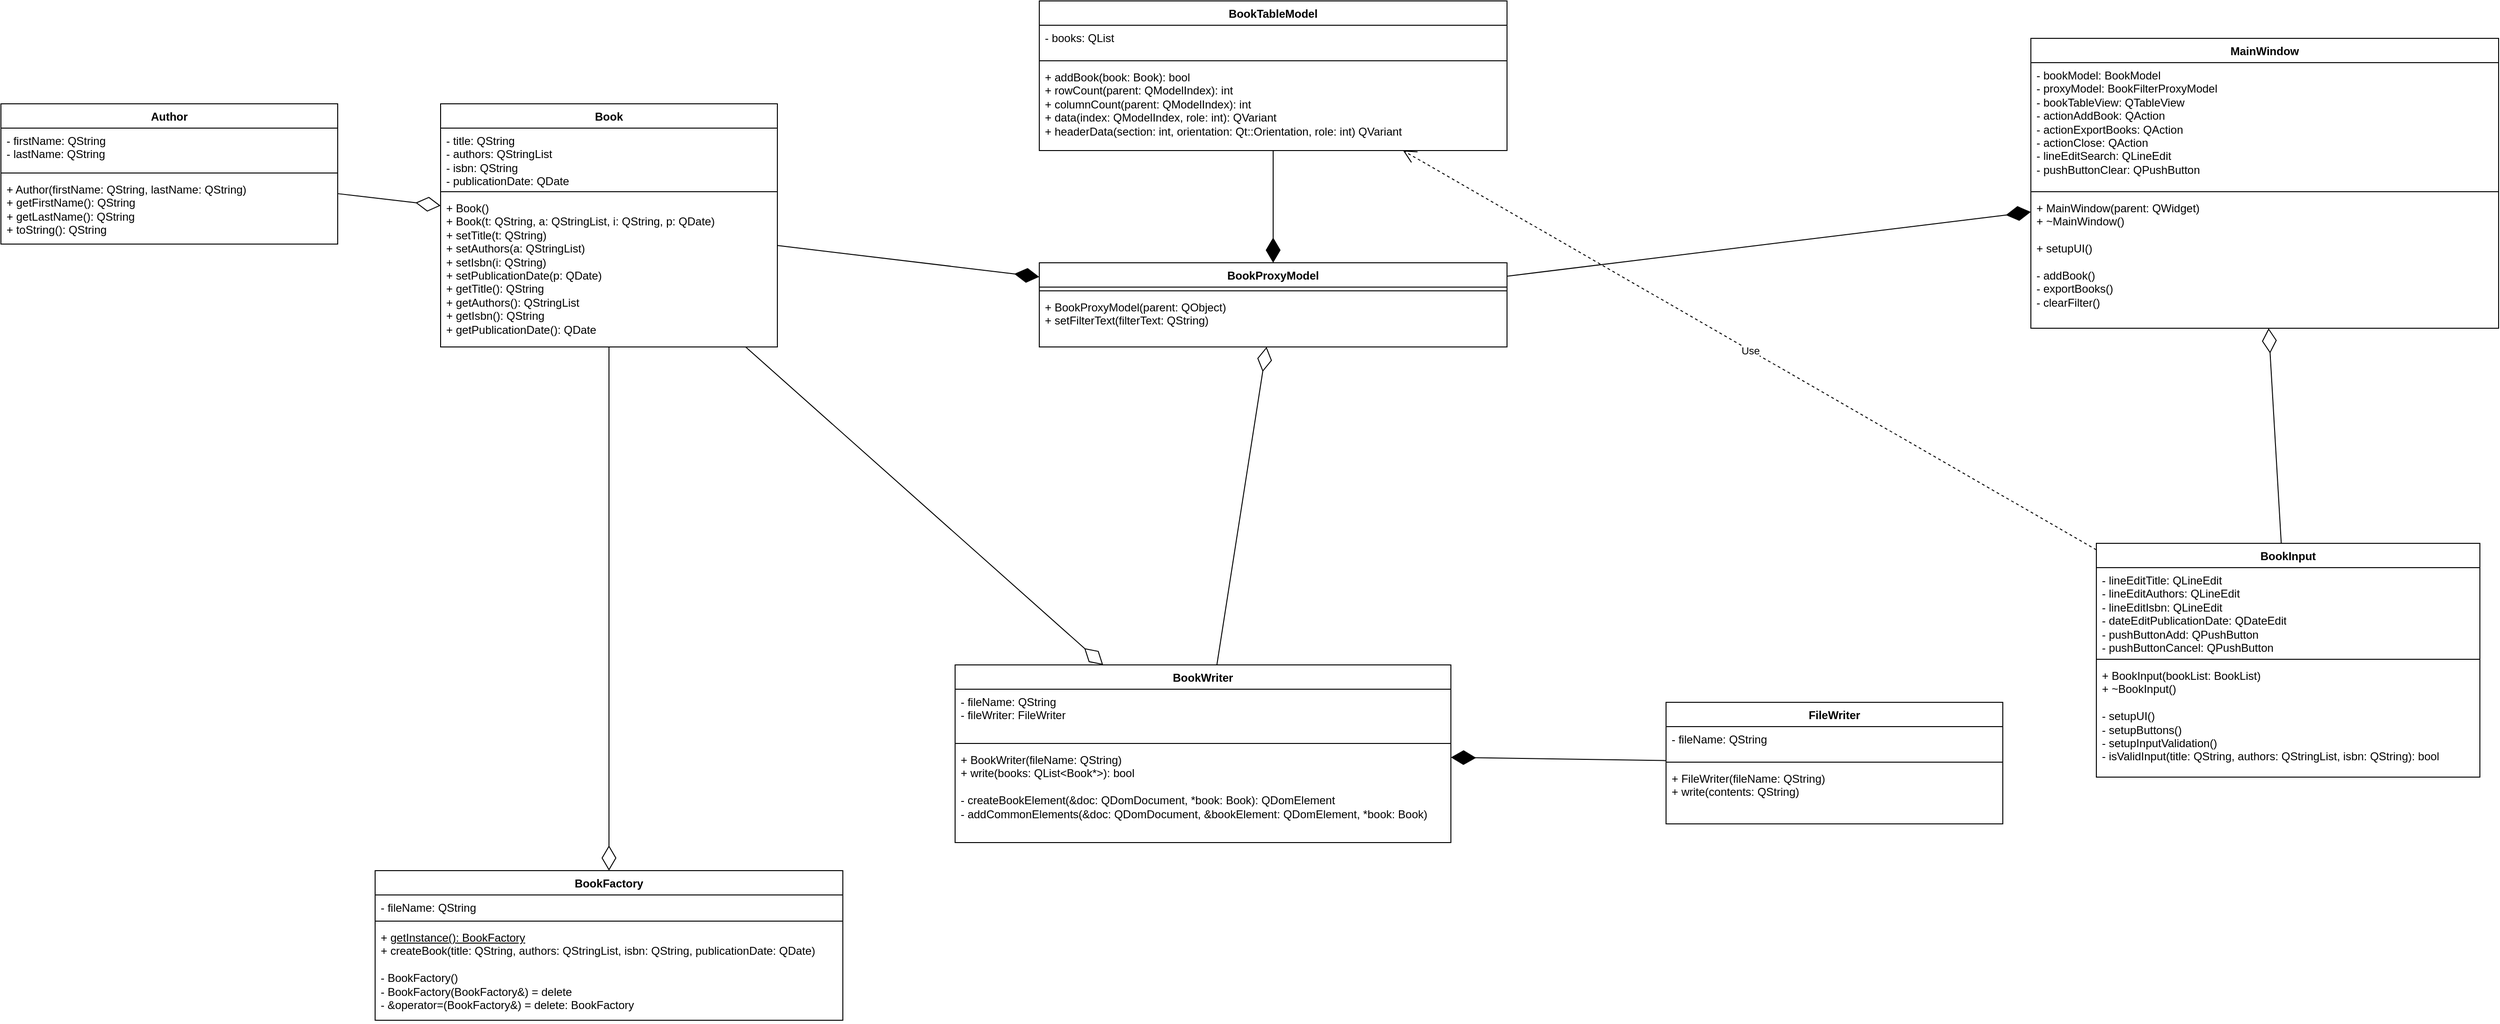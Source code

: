 <mxfile version="24.6.4" type="device">
  <diagram id="6iuWq0UelAJ61aAoiBDy" name="Book Shelf">
    <mxGraphModel dx="1288" dy="1299" grid="1" gridSize="10" guides="1" tooltips="1" connect="1" arrows="1" fold="1" page="0" pageScale="1" pageWidth="827" pageHeight="1169" math="0" shadow="0">
      <root>
        <mxCell id="0" />
        <mxCell id="1" parent="0" />
        <mxCell id="gvHln3FCuM-_E14BoruI-1" value="Book&lt;div&gt;&lt;br&gt;&lt;/div&gt;" style="swimlane;fontStyle=1;align=center;verticalAlign=top;childLayout=stackLayout;horizontal=1;startSize=26;horizontalStack=0;resizeParent=1;resizeParentMax=0;resizeLast=0;collapsible=1;marginBottom=0;whiteSpace=wrap;html=1;labelBackgroundColor=none;" parent="1" vertex="1">
          <mxGeometry x="-30" y="-340" width="360" height="260" as="geometry" />
        </mxCell>
        <mxCell id="gvHln3FCuM-_E14BoruI-2" value="- title: QString&lt;div&gt;- authors: QStringList&lt;/div&gt;&lt;div&gt;- isbn: QString&lt;/div&gt;&lt;div&gt;- publicationDate: QDate&lt;/div&gt;" style="text;strokeColor=none;fillColor=none;align=left;verticalAlign=top;spacingLeft=4;spacingRight=4;overflow=hidden;rotatable=0;points=[[0,0.5],[1,0.5]];portConstraint=eastwest;whiteSpace=wrap;html=1;labelBackgroundColor=none;" parent="gvHln3FCuM-_E14BoruI-1" vertex="1">
          <mxGeometry y="26" width="360" height="64" as="geometry" />
        </mxCell>
        <mxCell id="gvHln3FCuM-_E14BoruI-3" value="" style="line;strokeWidth=1;fillColor=none;align=left;verticalAlign=middle;spacingTop=-1;spacingLeft=3;spacingRight=3;rotatable=0;labelPosition=right;points=[];portConstraint=eastwest;labelBackgroundColor=none;" parent="gvHln3FCuM-_E14BoruI-1" vertex="1">
          <mxGeometry y="90" width="360" height="8" as="geometry" />
        </mxCell>
        <mxCell id="gvHln3FCuM-_E14BoruI-4" value="+ Book()&lt;div&gt;+ Book(t: QString, a: QStringList, i: QString, p: QDate)&lt;/div&gt;&lt;div&gt;+ setTitle(t: QString)&lt;/div&gt;&lt;div&gt;+ setAuthors(a: QStringList)&lt;/div&gt;&lt;div&gt;+ setIsbn(i: QString)&lt;/div&gt;&lt;div&gt;+ setPublicationDate(p: QDate)&lt;/div&gt;&lt;div&gt;+ getTitle(): QString&lt;/div&gt;&lt;div&gt;+ getAuthors(): QStringList&lt;/div&gt;&lt;div&gt;+ getIsbn(): QString&lt;/div&gt;&lt;div&gt;+ getPublicationDate(): QDate&lt;/div&gt;&lt;div&gt;&lt;br&gt;&lt;/div&gt;&lt;div&gt;&lt;br&gt;&lt;/div&gt;" style="text;strokeColor=none;fillColor=none;align=left;verticalAlign=top;spacingLeft=4;spacingRight=4;overflow=hidden;rotatable=0;points=[[0,0.5],[1,0.5]];portConstraint=eastwest;whiteSpace=wrap;html=1;labelBackgroundColor=none;" parent="gvHln3FCuM-_E14BoruI-1" vertex="1">
          <mxGeometry y="98" width="360" height="162" as="geometry" />
        </mxCell>
        <mxCell id="gvHln3FCuM-_E14BoruI-26" value="&lt;div&gt;Author&lt;/div&gt;" style="swimlane;fontStyle=1;align=center;verticalAlign=top;childLayout=stackLayout;horizontal=1;startSize=26;horizontalStack=0;resizeParent=1;resizeParentMax=0;resizeLast=0;collapsible=1;marginBottom=0;whiteSpace=wrap;html=1;labelBackgroundColor=none;" parent="1" vertex="1">
          <mxGeometry x="-500" y="-340" width="360" height="150" as="geometry" />
        </mxCell>
        <mxCell id="gvHln3FCuM-_E14BoruI-27" value="- firstName: QString&lt;div&gt;- lastName: QString&lt;/div&gt;" style="text;strokeColor=none;fillColor=none;align=left;verticalAlign=top;spacingLeft=4;spacingRight=4;overflow=hidden;rotatable=0;points=[[0,0.5],[1,0.5]];portConstraint=eastwest;whiteSpace=wrap;html=1;labelBackgroundColor=none;" parent="gvHln3FCuM-_E14BoruI-26" vertex="1">
          <mxGeometry y="26" width="360" height="44" as="geometry" />
        </mxCell>
        <mxCell id="gvHln3FCuM-_E14BoruI-28" value="" style="line;strokeWidth=1;fillColor=none;align=left;verticalAlign=middle;spacingTop=-1;spacingLeft=3;spacingRight=3;rotatable=0;labelPosition=right;points=[];portConstraint=eastwest;labelBackgroundColor=none;" parent="gvHln3FCuM-_E14BoruI-26" vertex="1">
          <mxGeometry y="70" width="360" height="8" as="geometry" />
        </mxCell>
        <mxCell id="gvHln3FCuM-_E14BoruI-29" value="&lt;div&gt;+ Author(firstName: QString, lastName: QString)&lt;/div&gt;&lt;div&gt;&lt;span style=&quot;background-color: initial;&quot;&gt;+ getFirstName(): QString&lt;/span&gt;&lt;br&gt;&lt;/div&gt;&lt;div&gt;+ getLastName(): QString&lt;br&gt;&lt;/div&gt;&lt;div&gt;+ toString(): QString&lt;/div&gt;" style="text;strokeColor=none;fillColor=none;align=left;verticalAlign=top;spacingLeft=4;spacingRight=4;overflow=hidden;rotatable=0;points=[[0,0.5],[1,0.5]];portConstraint=eastwest;whiteSpace=wrap;html=1;labelBackgroundColor=none;" parent="gvHln3FCuM-_E14BoruI-26" vertex="1">
          <mxGeometry y="78" width="360" height="72" as="geometry" />
        </mxCell>
        <mxCell id="gvHln3FCuM-_E14BoruI-35" value="" style="endArrow=diamondThin;endFill=1;endSize=24;html=1;rounded=0;" parent="1" source="gvHln3FCuM-_E14BoruI-61" target="gvHln3FCuM-_E14BoruI-51" edge="1">
          <mxGeometry width="160" relative="1" as="geometry">
            <mxPoint x="1510" y="135.609" as="sourcePoint" />
            <mxPoint x="1340" y="139.796" as="targetPoint" />
          </mxGeometry>
        </mxCell>
        <mxCell id="gvHln3FCuM-_E14BoruI-51" value="&lt;div&gt;BookWriter&lt;/div&gt;" style="swimlane;fontStyle=1;align=center;verticalAlign=top;childLayout=stackLayout;horizontal=1;startSize=26;horizontalStack=0;resizeParent=1;resizeParentMax=0;resizeLast=0;collapsible=1;marginBottom=0;whiteSpace=wrap;html=1;labelBackgroundColor=none;" parent="1" vertex="1">
          <mxGeometry x="520" y="260" width="530" height="190" as="geometry" />
        </mxCell>
        <mxCell id="gvHln3FCuM-_E14BoruI-52" value="- fileName: QString&lt;div&gt;- fileWriter: FileWriter&lt;/div&gt;" style="text;strokeColor=none;fillColor=none;align=left;verticalAlign=top;spacingLeft=4;spacingRight=4;overflow=hidden;rotatable=0;points=[[0,0.5],[1,0.5]];portConstraint=eastwest;whiteSpace=wrap;html=1;labelBackgroundColor=none;" parent="gvHln3FCuM-_E14BoruI-51" vertex="1">
          <mxGeometry y="26" width="530" height="54" as="geometry" />
        </mxCell>
        <mxCell id="gvHln3FCuM-_E14BoruI-53" value="" style="line;strokeWidth=1;fillColor=none;align=left;verticalAlign=middle;spacingTop=-1;spacingLeft=3;spacingRight=3;rotatable=0;labelPosition=right;points=[];portConstraint=eastwest;labelBackgroundColor=none;" parent="gvHln3FCuM-_E14BoruI-51" vertex="1">
          <mxGeometry y="80" width="530" height="8" as="geometry" />
        </mxCell>
        <mxCell id="gvHln3FCuM-_E14BoruI-54" value="+ BookWriter(fileName: QString)&lt;div&gt;+ write(books: QList&amp;lt;Book*&amp;gt;): bool&lt;/div&gt;&lt;div&gt;&lt;br&gt;&lt;/div&gt;&lt;div&gt;- createBookElement(&amp;amp;doc: QDomDocument, *book: Book): QDomElement&lt;/div&gt;&lt;div&gt;- addCommonElements(&amp;amp;doc: QDomDocument, &amp;amp;bookElement: QDomElement, *book: Book)&lt;br&gt;&lt;div&gt;&lt;br&gt;&lt;/div&gt;&lt;/div&gt;" style="text;strokeColor=none;fillColor=none;align=left;verticalAlign=top;spacingLeft=4;spacingRight=4;overflow=hidden;rotatable=0;points=[[0,0.5],[1,0.5]];portConstraint=eastwest;whiteSpace=wrap;html=1;labelBackgroundColor=none;" parent="gvHln3FCuM-_E14BoruI-51" vertex="1">
          <mxGeometry y="88" width="530" height="102" as="geometry" />
        </mxCell>
        <mxCell id="gvHln3FCuM-_E14BoruI-60" value="" style="endArrow=diamondThin;endFill=1;endSize=24;html=1;rounded=0;" parent="1" source="gvHln3FCuM-_E14BoruI-1" target="gvHln3FCuM-_E14BoruI-74" edge="1">
          <mxGeometry width="160" relative="1" as="geometry">
            <mxPoint x="30" y="-260" as="sourcePoint" />
            <mxPoint x="540" y="81.4" as="targetPoint" />
          </mxGeometry>
        </mxCell>
        <mxCell id="gvHln3FCuM-_E14BoruI-61" value="&lt;div&gt;FileWriter&lt;/div&gt;" style="swimlane;fontStyle=1;align=center;verticalAlign=top;childLayout=stackLayout;horizontal=1;startSize=26;horizontalStack=0;resizeParent=1;resizeParentMax=0;resizeLast=0;collapsible=1;marginBottom=0;whiteSpace=wrap;html=1;labelBackgroundColor=none;" parent="1" vertex="1">
          <mxGeometry x="1280" y="300" width="360" height="130" as="geometry" />
        </mxCell>
        <mxCell id="gvHln3FCuM-_E14BoruI-62" value="- fileName: QString" style="text;strokeColor=none;fillColor=none;align=left;verticalAlign=top;spacingLeft=4;spacingRight=4;overflow=hidden;rotatable=0;points=[[0,0.5],[1,0.5]];portConstraint=eastwest;whiteSpace=wrap;html=1;labelBackgroundColor=none;" parent="gvHln3FCuM-_E14BoruI-61" vertex="1">
          <mxGeometry y="26" width="360" height="34" as="geometry" />
        </mxCell>
        <mxCell id="gvHln3FCuM-_E14BoruI-63" value="" style="line;strokeWidth=1;fillColor=none;align=left;verticalAlign=middle;spacingTop=-1;spacingLeft=3;spacingRight=3;rotatable=0;labelPosition=right;points=[];portConstraint=eastwest;labelBackgroundColor=none;" parent="gvHln3FCuM-_E14BoruI-61" vertex="1">
          <mxGeometry y="60" width="360" height="8" as="geometry" />
        </mxCell>
        <mxCell id="gvHln3FCuM-_E14BoruI-64" value="&lt;div&gt;+ FileWriter(fileName: QString)&lt;/div&gt;&lt;div&gt;+ write(contents: QString)&lt;/div&gt;" style="text;strokeColor=none;fillColor=none;align=left;verticalAlign=top;spacingLeft=4;spacingRight=4;overflow=hidden;rotatable=0;points=[[0,0.5],[1,0.5]];portConstraint=eastwest;whiteSpace=wrap;html=1;labelBackgroundColor=none;" parent="gvHln3FCuM-_E14BoruI-61" vertex="1">
          <mxGeometry y="68" width="360" height="62" as="geometry" />
        </mxCell>
        <mxCell id="gvHln3FCuM-_E14BoruI-65" value="&lt;div&gt;BookInput&lt;/div&gt;&lt;div&gt;&lt;br&gt;&lt;/div&gt;" style="swimlane;fontStyle=1;align=center;verticalAlign=top;childLayout=stackLayout;horizontal=1;startSize=26;horizontalStack=0;resizeParent=1;resizeParentMax=0;resizeLast=0;collapsible=1;marginBottom=0;whiteSpace=wrap;html=1;labelBackgroundColor=none;" parent="1" vertex="1">
          <mxGeometry x="1740" y="130" width="410" height="250" as="geometry" />
        </mxCell>
        <mxCell id="gvHln3FCuM-_E14BoruI-66" value="- lineEditTitle: QLineEdit&lt;div&gt;- lineEditAuthors: QLineEdit&lt;/div&gt;&lt;div&gt;- lineEditIsbn: QLineEdit&lt;/div&gt;&lt;div&gt;- dateEditPublicationDate: QDateEdit&lt;/div&gt;&lt;div&gt;- pushButtonAdd: QPushButton&lt;/div&gt;&lt;div&gt;- pushButtonCancel: QPushButton&lt;/div&gt;" style="text;strokeColor=none;fillColor=none;align=left;verticalAlign=top;spacingLeft=4;spacingRight=4;overflow=hidden;rotatable=0;points=[[0,0.5],[1,0.5]];portConstraint=eastwest;whiteSpace=wrap;html=1;labelBackgroundColor=none;" parent="gvHln3FCuM-_E14BoruI-65" vertex="1">
          <mxGeometry y="26" width="410" height="94" as="geometry" />
        </mxCell>
        <mxCell id="gvHln3FCuM-_E14BoruI-67" value="" style="line;strokeWidth=1;fillColor=none;align=left;verticalAlign=middle;spacingTop=-1;spacingLeft=3;spacingRight=3;rotatable=0;labelPosition=right;points=[];portConstraint=eastwest;labelBackgroundColor=none;" parent="gvHln3FCuM-_E14BoruI-65" vertex="1">
          <mxGeometry y="120" width="410" height="8" as="geometry" />
        </mxCell>
        <mxCell id="gvHln3FCuM-_E14BoruI-68" value="&lt;div&gt;+ BookInput(bookList: BookList)&lt;/div&gt;&lt;div&gt;+ ~BookInput()&lt;/div&gt;&lt;div&gt;&lt;br&gt;&lt;/div&gt;&lt;div&gt;- setupUI()&lt;/div&gt;&lt;div&gt;- setupButtons()&lt;/div&gt;&lt;div&gt;- setupInputValidation()&lt;/div&gt;&lt;div&gt;- isValidInput(title: QString, authors: QStringList, isbn: QString): bool&lt;/div&gt;&lt;div&gt;&lt;br&gt;&lt;/div&gt;" style="text;strokeColor=none;fillColor=none;align=left;verticalAlign=top;spacingLeft=4;spacingRight=4;overflow=hidden;rotatable=0;points=[[0,0.5],[1,0.5]];portConstraint=eastwest;whiteSpace=wrap;html=1;labelBackgroundColor=none;" parent="gvHln3FCuM-_E14BoruI-65" vertex="1">
          <mxGeometry y="128" width="410" height="122" as="geometry" />
        </mxCell>
        <mxCell id="gvHln3FCuM-_E14BoruI-70" value="&lt;div&gt;BookFactory&lt;/div&gt;" style="swimlane;fontStyle=1;align=center;verticalAlign=top;childLayout=stackLayout;horizontal=1;startSize=26;horizontalStack=0;resizeParent=1;resizeParentMax=0;resizeLast=0;collapsible=1;marginBottom=0;whiteSpace=wrap;html=1;labelBackgroundColor=none;" parent="1" vertex="1">
          <mxGeometry x="-100" y="480" width="500" height="160" as="geometry" />
        </mxCell>
        <mxCell id="gvHln3FCuM-_E14BoruI-71" value="- fileName: QString" style="text;strokeColor=none;fillColor=none;align=left;verticalAlign=top;spacingLeft=4;spacingRight=4;overflow=hidden;rotatable=0;points=[[0,0.5],[1,0.5]];portConstraint=eastwest;whiteSpace=wrap;html=1;labelBackgroundColor=none;" parent="gvHln3FCuM-_E14BoruI-70" vertex="1">
          <mxGeometry y="26" width="500" height="24" as="geometry" />
        </mxCell>
        <mxCell id="gvHln3FCuM-_E14BoruI-72" value="" style="line;strokeWidth=1;fillColor=none;align=left;verticalAlign=middle;spacingTop=-1;spacingLeft=3;spacingRight=3;rotatable=0;labelPosition=right;points=[];portConstraint=eastwest;labelBackgroundColor=none;" parent="gvHln3FCuM-_E14BoruI-70" vertex="1">
          <mxGeometry y="50" width="500" height="8" as="geometry" />
        </mxCell>
        <mxCell id="gvHln3FCuM-_E14BoruI-73" value="&lt;div&gt;+ &lt;u&gt;getInstance(): BookFactory&lt;/u&gt;&lt;/div&gt;+ createBook(title: QString, authors: QStringList, isbn: QString, publicationDate: QDate)&lt;div&gt;&lt;br&gt;&lt;/div&gt;&lt;div&gt;- BookFactory()&lt;/div&gt;&lt;div&gt;- BookFactory(BookFactory&amp;amp;) = delete&lt;/div&gt;&lt;div&gt;- &amp;amp;operator=(BookFactory&amp;amp;) = delete: BookFactory&lt;/div&gt;&lt;div&gt;&lt;br&gt;&lt;/div&gt;" style="text;strokeColor=none;fillColor=none;align=left;verticalAlign=top;spacingLeft=4;spacingRight=4;overflow=hidden;rotatable=0;points=[[0,0.5],[1,0.5]];portConstraint=eastwest;whiteSpace=wrap;html=1;labelBackgroundColor=none;" parent="gvHln3FCuM-_E14BoruI-70" vertex="1">
          <mxGeometry y="58" width="500" height="102" as="geometry" />
        </mxCell>
        <mxCell id="gvHln3FCuM-_E14BoruI-74" value="&lt;div&gt;BookProxyModel&lt;/div&gt;" style="swimlane;fontStyle=1;align=center;verticalAlign=top;childLayout=stackLayout;horizontal=1;startSize=26;horizontalStack=0;resizeParent=1;resizeParentMax=0;resizeLast=0;collapsible=1;marginBottom=0;whiteSpace=wrap;html=1;labelBackgroundColor=none;" parent="1" vertex="1">
          <mxGeometry x="610" y="-170" width="500" height="90" as="geometry" />
        </mxCell>
        <mxCell id="gvHln3FCuM-_E14BoruI-76" value="" style="line;strokeWidth=1;fillColor=none;align=left;verticalAlign=middle;spacingTop=-1;spacingLeft=3;spacingRight=3;rotatable=0;labelPosition=right;points=[];portConstraint=eastwest;labelBackgroundColor=none;" parent="gvHln3FCuM-_E14BoruI-74" vertex="1">
          <mxGeometry y="26" width="500" height="8" as="geometry" />
        </mxCell>
        <mxCell id="gvHln3FCuM-_E14BoruI-77" value="+ BookProxyModel(parent: QObject)&lt;div&gt;+ setFilterText(filterText: QString)&lt;/div&gt;" style="text;strokeColor=none;fillColor=none;align=left;verticalAlign=top;spacingLeft=4;spacingRight=4;overflow=hidden;rotatable=0;points=[[0,0.5],[1,0.5]];portConstraint=eastwest;whiteSpace=wrap;html=1;labelBackgroundColor=none;" parent="gvHln3FCuM-_E14BoruI-74" vertex="1">
          <mxGeometry y="34" width="500" height="56" as="geometry" />
        </mxCell>
        <mxCell id="we9DT2KBn4o6eFFRd77e-5" value="&lt;div&gt;MainWindow&lt;/div&gt;" style="swimlane;fontStyle=1;align=center;verticalAlign=top;childLayout=stackLayout;horizontal=1;startSize=26;horizontalStack=0;resizeParent=1;resizeParentMax=0;resizeLast=0;collapsible=1;marginBottom=0;whiteSpace=wrap;html=1;labelBackgroundColor=none;" vertex="1" parent="1">
          <mxGeometry x="1670" y="-410" width="500" height="310" as="geometry" />
        </mxCell>
        <mxCell id="we9DT2KBn4o6eFFRd77e-6" value="&lt;div&gt;&lt;span style=&quot;background-color: initial;&quot;&gt;- bookModel: BookModel&lt;/span&gt;&lt;br&gt;&lt;/div&gt;&lt;div&gt;- proxyModel: BookFilterProxyModel&lt;/div&gt;&lt;div&gt;- bookTableView: QTableView&lt;br&gt;&lt;/div&gt;&lt;div&gt;- actionAddBook: QAction&lt;/div&gt;&lt;div&gt;- actionExportBooks: QAction&lt;/div&gt;&lt;div&gt;- actionClose: QAction&lt;/div&gt;&lt;div&gt;- lineEditSearch: QLineEdit&lt;/div&gt;&lt;div&gt;- pushButtonClear: QPushButton&lt;/div&gt;&lt;div&gt;&lt;br&gt;&lt;/div&gt;" style="text;strokeColor=none;fillColor=none;align=left;verticalAlign=top;spacingLeft=4;spacingRight=4;overflow=hidden;rotatable=0;points=[[0,0.5],[1,0.5]];portConstraint=eastwest;whiteSpace=wrap;html=1;labelBackgroundColor=none;" vertex="1" parent="we9DT2KBn4o6eFFRd77e-5">
          <mxGeometry y="26" width="500" height="134" as="geometry" />
        </mxCell>
        <mxCell id="we9DT2KBn4o6eFFRd77e-7" value="" style="line;strokeWidth=1;fillColor=none;align=left;verticalAlign=middle;spacingTop=-1;spacingLeft=3;spacingRight=3;rotatable=0;labelPosition=right;points=[];portConstraint=eastwest;labelBackgroundColor=none;" vertex="1" parent="we9DT2KBn4o6eFFRd77e-5">
          <mxGeometry y="160" width="500" height="8" as="geometry" />
        </mxCell>
        <mxCell id="we9DT2KBn4o6eFFRd77e-8" value="&lt;div&gt;&lt;div&gt;+ MainWindow(parent: QWidget)&lt;/div&gt;&lt;/div&gt;&lt;div&gt;+ ~MainWindow()&lt;/div&gt;&lt;div&gt;&lt;br&gt;&lt;/div&gt;&lt;div&gt;+ setupUI()&lt;div&gt;&lt;br&gt;&lt;/div&gt;&lt;/div&gt;&lt;div&gt;- addBook()&lt;/div&gt;&lt;div&gt;- exportBooks()&lt;/div&gt;&lt;div&gt;- clearFilter()&lt;/div&gt;" style="text;strokeColor=none;fillColor=none;align=left;verticalAlign=top;spacingLeft=4;spacingRight=4;overflow=hidden;rotatable=0;points=[[0,0.5],[1,0.5]];portConstraint=eastwest;whiteSpace=wrap;html=1;labelBackgroundColor=none;" vertex="1" parent="we9DT2KBn4o6eFFRd77e-5">
          <mxGeometry y="168" width="500" height="142" as="geometry" />
        </mxCell>
        <mxCell id="we9DT2KBn4o6eFFRd77e-9" value="" style="endArrow=diamondThin;endFill=1;endSize=24;html=1;rounded=0;" edge="1" parent="1" source="gvHln3FCuM-_E14BoruI-74" target="we9DT2KBn4o6eFFRd77e-5">
          <mxGeometry width="160" relative="1" as="geometry">
            <mxPoint x="660" y="-470" as="sourcePoint" />
            <mxPoint x="820" y="-470" as="targetPoint" />
          </mxGeometry>
        </mxCell>
        <mxCell id="we9DT2KBn4o6eFFRd77e-11" value="" style="endArrow=diamondThin;endFill=0;endSize=24;html=1;rounded=0;" edge="1" parent="1" source="gvHln3FCuM-_E14BoruI-51" target="gvHln3FCuM-_E14BoruI-74">
          <mxGeometry width="160" relative="1" as="geometry">
            <mxPoint x="780" y="490" as="sourcePoint" />
            <mxPoint x="940" y="490" as="targetPoint" />
          </mxGeometry>
        </mxCell>
        <mxCell id="we9DT2KBn4o6eFFRd77e-12" value="" style="endArrow=diamondThin;endFill=0;endSize=24;html=1;rounded=0;" edge="1" parent="1" source="gvHln3FCuM-_E14BoruI-1" target="gvHln3FCuM-_E14BoruI-51">
          <mxGeometry width="160" relative="1" as="geometry">
            <mxPoint x="520" y="-10" as="sourcePoint" />
            <mxPoint x="680" y="-10" as="targetPoint" />
          </mxGeometry>
        </mxCell>
        <mxCell id="we9DT2KBn4o6eFFRd77e-13" value="" style="endArrow=diamondThin;endFill=0;endSize=24;html=1;rounded=0;" edge="1" parent="1" source="gvHln3FCuM-_E14BoruI-1" target="gvHln3FCuM-_E14BoruI-70">
          <mxGeometry width="160" relative="1" as="geometry">
            <mxPoint x="140" y="140" as="sourcePoint" />
            <mxPoint x="300" y="140" as="targetPoint" />
          </mxGeometry>
        </mxCell>
        <mxCell id="we9DT2KBn4o6eFFRd77e-14" value="&lt;div&gt;BookTableModel&lt;/div&gt;" style="swimlane;fontStyle=1;align=center;verticalAlign=top;childLayout=stackLayout;horizontal=1;startSize=26;horizontalStack=0;resizeParent=1;resizeParentMax=0;resizeLast=0;collapsible=1;marginBottom=0;whiteSpace=wrap;html=1;labelBackgroundColor=none;" vertex="1" parent="1">
          <mxGeometry x="610" y="-450" width="500" height="160" as="geometry" />
        </mxCell>
        <mxCell id="we9DT2KBn4o6eFFRd77e-15" value="- books: QList" style="text;strokeColor=none;fillColor=none;align=left;verticalAlign=top;spacingLeft=4;spacingRight=4;overflow=hidden;rotatable=0;points=[[0,0.5],[1,0.5]];portConstraint=eastwest;whiteSpace=wrap;html=1;labelBackgroundColor=none;" vertex="1" parent="we9DT2KBn4o6eFFRd77e-14">
          <mxGeometry y="26" width="500" height="34" as="geometry" />
        </mxCell>
        <mxCell id="we9DT2KBn4o6eFFRd77e-16" value="" style="line;strokeWidth=1;fillColor=none;align=left;verticalAlign=middle;spacingTop=-1;spacingLeft=3;spacingRight=3;rotatable=0;labelPosition=right;points=[];portConstraint=eastwest;labelBackgroundColor=none;" vertex="1" parent="we9DT2KBn4o6eFFRd77e-14">
          <mxGeometry y="60" width="500" height="8" as="geometry" />
        </mxCell>
        <mxCell id="we9DT2KBn4o6eFFRd77e-17" value="+ addBook(book: Book): bool&lt;div&gt;+ rowCount(parent: QModelIndex): int&lt;/div&gt;&lt;div&gt;+ columnCount(parent: QModelIndex): int&lt;/div&gt;&lt;div&gt;+ data(index: QModelIndex, role: int): QVariant&lt;/div&gt;&lt;div&gt;+ headerData(section: int, orientation: Qt::Orientation, role: int) QVariant&lt;br&gt;&lt;div&gt;&lt;br&gt;&lt;/div&gt;&lt;/div&gt;" style="text;strokeColor=none;fillColor=none;align=left;verticalAlign=top;spacingLeft=4;spacingRight=4;overflow=hidden;rotatable=0;points=[[0,0.5],[1,0.5]];portConstraint=eastwest;whiteSpace=wrap;html=1;labelBackgroundColor=none;" vertex="1" parent="we9DT2KBn4o6eFFRd77e-14">
          <mxGeometry y="68" width="500" height="92" as="geometry" />
        </mxCell>
        <mxCell id="we9DT2KBn4o6eFFRd77e-18" value="" style="endArrow=diamondThin;endFill=1;endSize=24;html=1;rounded=0;" edge="1" parent="1" source="we9DT2KBn4o6eFFRd77e-14" target="gvHln3FCuM-_E14BoruI-74">
          <mxGeometry width="160" relative="1" as="geometry">
            <mxPoint x="380" y="-320" as="sourcePoint" />
            <mxPoint x="540" y="-320" as="targetPoint" />
          </mxGeometry>
        </mxCell>
        <mxCell id="8dgmckmYpp2PSS6kHg5K-1" value="" style="endArrow=diamondThin;endFill=0;endSize=24;html=1;rounded=0;" edge="1" parent="1" source="gvHln3FCuM-_E14BoruI-26" target="gvHln3FCuM-_E14BoruI-1">
          <mxGeometry width="160" relative="1" as="geometry">
            <mxPoint x="-160" y="-260" as="sourcePoint" />
            <mxPoint y="-260" as="targetPoint" />
          </mxGeometry>
        </mxCell>
        <mxCell id="8dgmckmYpp2PSS6kHg5K-2" value="" style="endArrow=diamondThin;endFill=0;endSize=24;html=1;rounded=0;" edge="1" parent="1" source="gvHln3FCuM-_E14BoruI-65" target="we9DT2KBn4o6eFFRd77e-8">
          <mxGeometry width="160" relative="1" as="geometry">
            <mxPoint x="2290" y="10" as="sourcePoint" />
            <mxPoint x="2450" y="10" as="targetPoint" />
          </mxGeometry>
        </mxCell>
        <mxCell id="8dgmckmYpp2PSS6kHg5K-3" value="Use" style="endArrow=open;endSize=12;dashed=1;html=1;rounded=0;" edge="1" parent="1" source="gvHln3FCuM-_E14BoruI-65" target="we9DT2KBn4o6eFFRd77e-14">
          <mxGeometry width="160" relative="1" as="geometry">
            <mxPoint x="1370" y="70" as="sourcePoint" />
            <mxPoint x="1530" y="70" as="targetPoint" />
          </mxGeometry>
        </mxCell>
      </root>
    </mxGraphModel>
  </diagram>
</mxfile>
